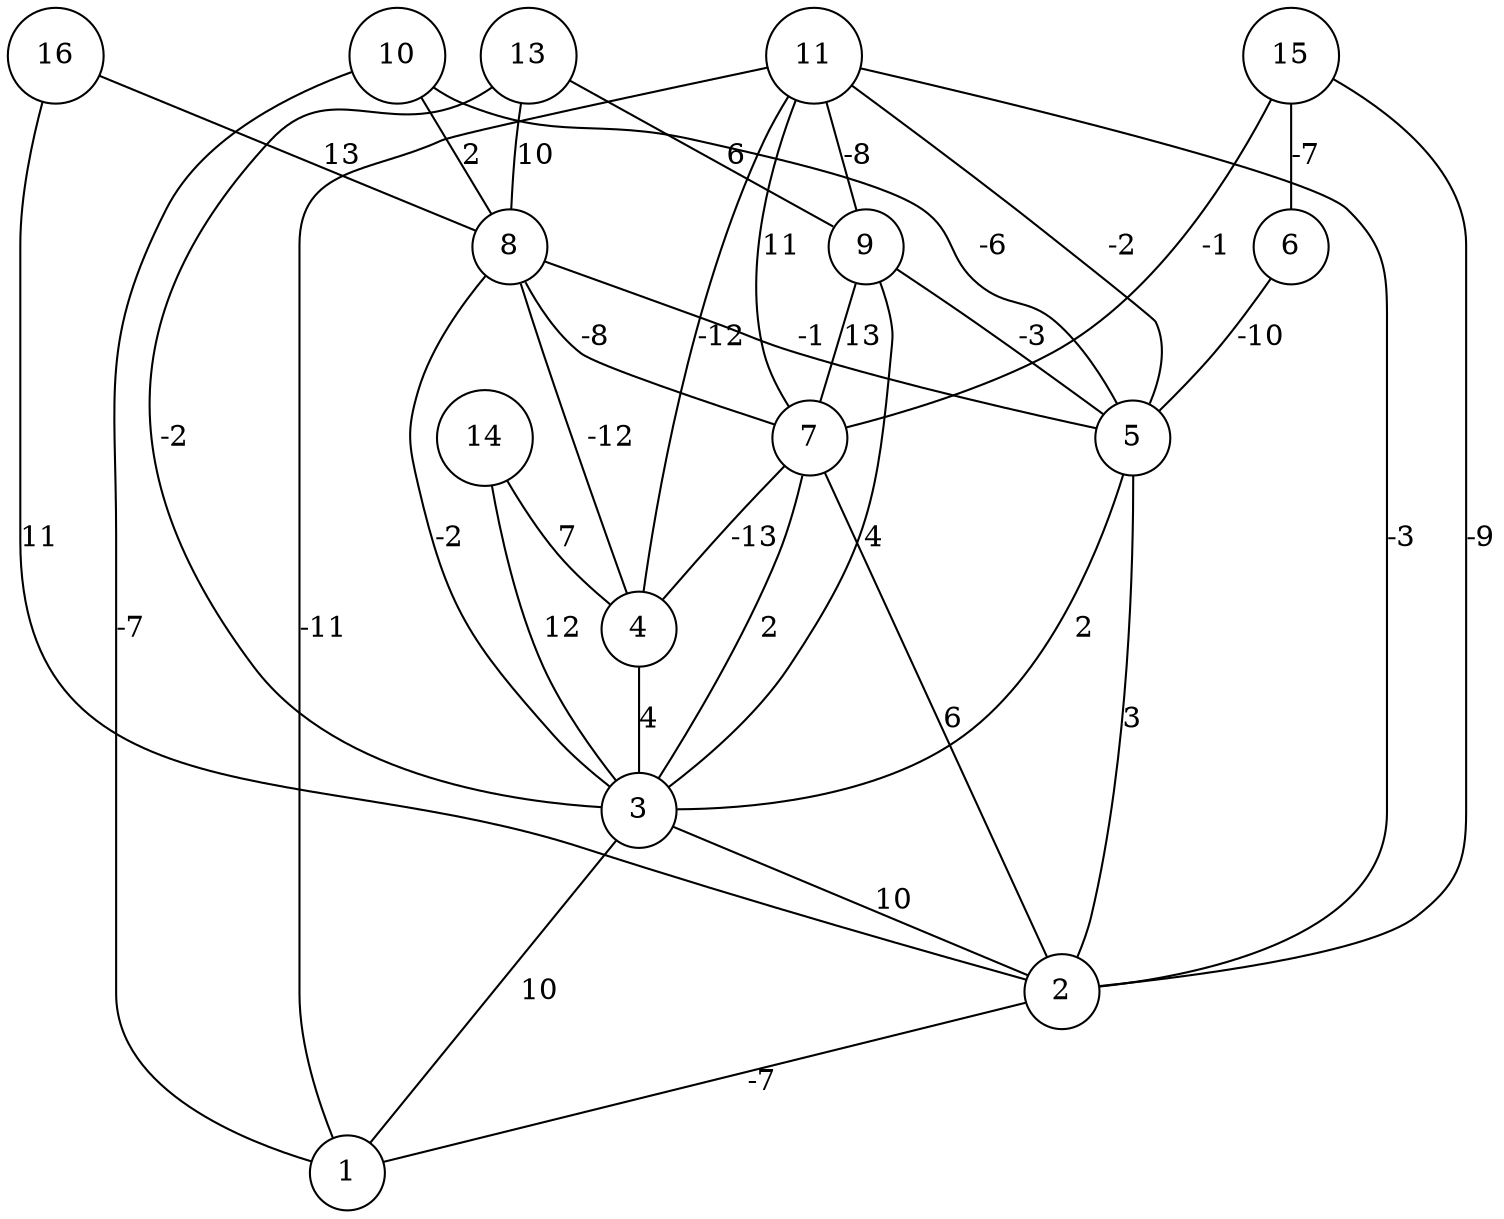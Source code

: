 graph { 
	 fontname="Helvetica,Arial,sans-serif" 
	 node [shape = circle]; 
	 16 -- 2 [label = "11"];
	 16 -- 8 [label = "13"];
	 15 -- 2 [label = "-9"];
	 15 -- 6 [label = "-7"];
	 15 -- 7 [label = "-1"];
	 14 -- 3 [label = "12"];
	 14 -- 4 [label = "7"];
	 13 -- 3 [label = "-2"];
	 13 -- 8 [label = "10"];
	 13 -- 9 [label = "6"];
	 11 -- 1 [label = "-11"];
	 11 -- 2 [label = "-3"];
	 11 -- 4 [label = "-12"];
	 11 -- 5 [label = "-2"];
	 11 -- 7 [label = "11"];
	 11 -- 9 [label = "-8"];
	 10 -- 1 [label = "-7"];
	 10 -- 5 [label = "-6"];
	 10 -- 8 [label = "2"];
	 9 -- 3 [label = "4"];
	 9 -- 5 [label = "-3"];
	 9 -- 7 [label = "13"];
	 8 -- 3 [label = "-2"];
	 8 -- 4 [label = "-12"];
	 8 -- 5 [label = "-1"];
	 8 -- 7 [label = "-8"];
	 7 -- 2 [label = "6"];
	 7 -- 3 [label = "2"];
	 7 -- 4 [label = "-13"];
	 6 -- 5 [label = "-10"];
	 5 -- 2 [label = "3"];
	 5 -- 3 [label = "2"];
	 4 -- 3 [label = "4"];
	 3 -- 1 [label = "10"];
	 3 -- 2 [label = "10"];
	 2 -- 1 [label = "-7"];
	 1;
	 2;
	 3;
	 4;
	 5;
	 6;
	 7;
	 8;
	 9;
	 10;
	 11;
	 13;
	 14;
	 15;
	 16;
}
